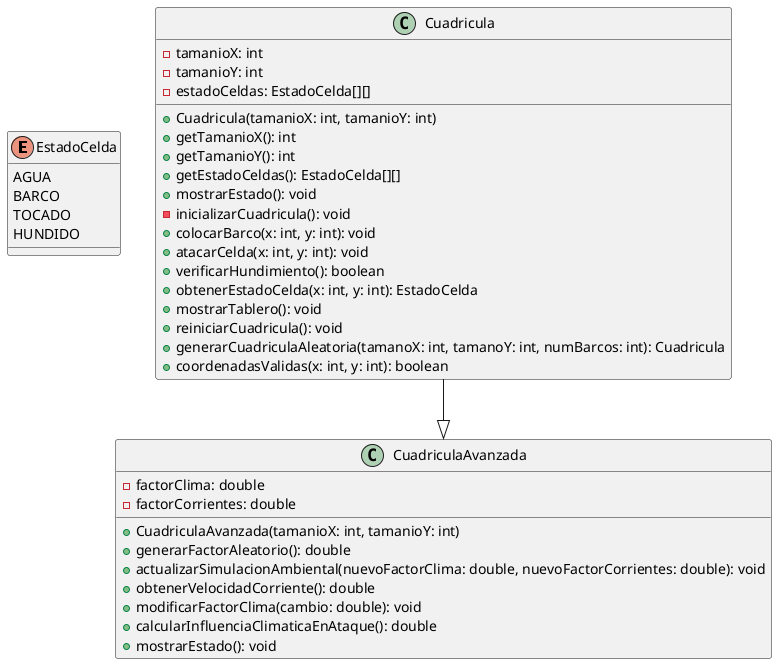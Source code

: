 @startuml

enum EstadoCelda {
  AGUA
  BARCO
  TOCADO
  HUNDIDO
}

class Cuadricula {
  - tamanioX: int
  - tamanioY: int
  - estadoCeldas: EstadoCelda[][]

  + Cuadricula(tamanioX: int, tamanioY: int)
  + getTamanioX(): int
  + getTamanioY(): int
  + getEstadoCeldas(): EstadoCelda[][]
  + mostrarEstado(): void
  - inicializarCuadricula(): void
  + colocarBarco(x: int, y: int): void
  + atacarCelda(x: int, y: int): void
  + verificarHundimiento(): boolean
  + obtenerEstadoCelda(x: int, y: int): EstadoCelda
  + mostrarTablero(): void
  + reiniciarCuadricula(): void
  + generarCuadriculaAleatoria(tamanoX: int, tamanoY: int, numBarcos: int): Cuadricula
  + coordenadasValidas(x: int, y: int): boolean
}

class CuadriculaAvanzada {
  - factorClima: double
  - factorCorrientes: double

  + CuadriculaAvanzada(tamanioX: int, tamanioY: int)
  + generarFactorAleatorio(): double
  + actualizarSimulacionAmbiental(nuevoFactorClima: double, nuevoFactorCorrientes: double): void
  + obtenerVelocidadCorriente(): double
  + modificarFactorClima(cambio: double): void
  + calcularInfluenciaClimaticaEnAtaque(): double
  + mostrarEstado(): void
}

Cuadricula --|> CuadriculaAvanzada

@enduml
